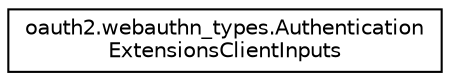 digraph "Graphical Class Hierarchy"
{
 // LATEX_PDF_SIZE
  edge [fontname="Helvetica",fontsize="10",labelfontname="Helvetica",labelfontsize="10"];
  node [fontname="Helvetica",fontsize="10",shape=record];
  rankdir="LR";
  Node0 [label="oauth2.webauthn_types.Authentication\lExtensionsClientInputs",height=0.2,width=0.4,color="black", fillcolor="white", style="filled",URL="$classoauth2_1_1webauthn__types_1_1AuthenticationExtensionsClientInputs.html",tooltip=" "];
}
